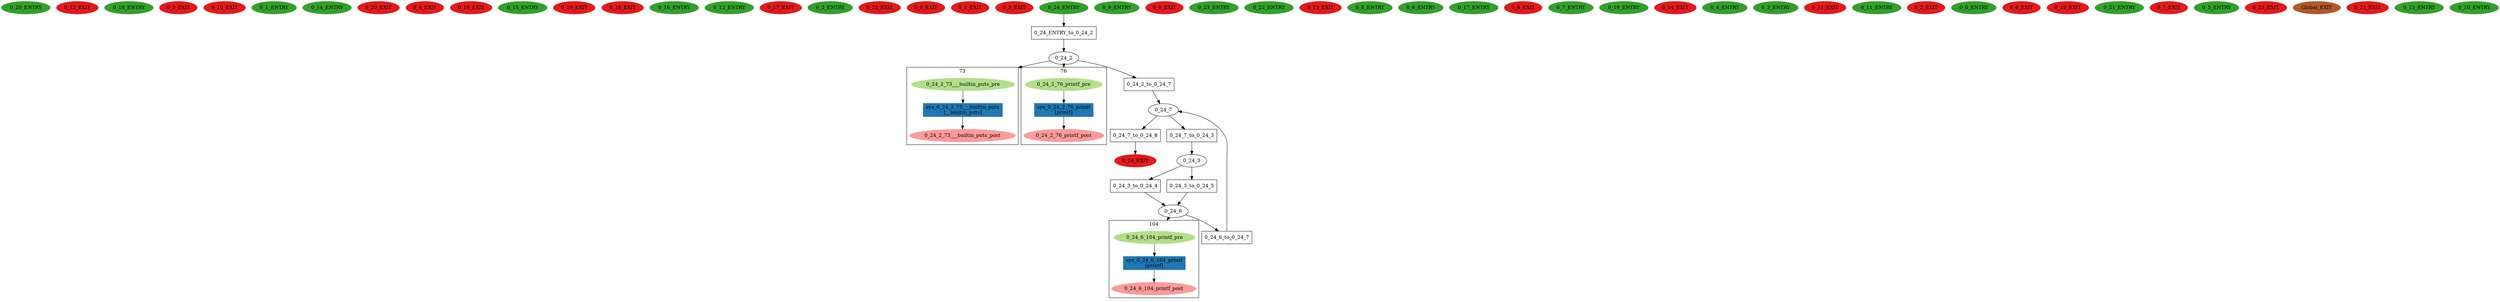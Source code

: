 digraph model { 
compound=true; 
node  [style="filled", colorscheme="paired12"];  "0_20_ENTRY" [shape=ellipse, color=4, style=filled];
  "0_12_EXIT" [shape=ellipse, color=6, style=filled];
  "0_18_ENTRY" [shape=ellipse, color=4, style=filled];
  "0_5_EXIT" [shape=ellipse, color=6, style=filled];
  "0_16_EXIT" [shape=ellipse, color=6, style=filled];
  "0_1_ENTRY" [shape=ellipse, color=4, style=filled];
  "0_14_ENTRY" [shape=ellipse, color=4, style=filled];
  "0_20_EXIT" [shape=ellipse, color=6, style=filled];
  "0_4_EXIT" [shape=ellipse, color=6, style=filled];
  "0_10_EXIT" [shape=ellipse, color=6, style=filled];
  "0_15_ENTRY" [shape=ellipse, color=4, style=filled];
  "0_19_EXIT" [shape=ellipse, color=6, style=filled];
  "0_18_EXIT" [shape=ellipse, color=6, style=filled];
  "0_16_ENTRY" [shape=ellipse, color=4, style=filled];
  "0_12_ENTRY" [shape=ellipse, color=4, style=filled];
  "0_17_EXIT" [shape=ellipse, color=6, style=filled];
  "0_2_ENTRY" [shape=ellipse, color=4, style=filled];
  "0_22_EXIT" [shape=ellipse, color=6, style=filled];
  "0_0_EXIT" [shape=ellipse, color=6, style=filled];
  "0_1_EXIT" [shape=ellipse, color=6, style=filled];
  "0_3_EXIT" [shape=ellipse, color=6, style=filled];
  "0_24_EXIT" [shape=ellipse, color=6, style=filled];
  "0_24_7" [shape=ellipse, style=""];
  "0_9_ENTRY" [shape=ellipse, color=4, style=filled];
  "0_24_6" [shape=ellipse, style=""];
subgraph "cluster_0_24_6_104" { 
label="104"  "0_24_6_104_printf_pre" [shape=ellipse, style=""];
  "0_24_6_104_printf_post" [shape=ellipse, style=""];
  "sys_0_24_6_104_printf" [shape=box, style=""];
  "sys_0_24_6_104_printf" [color=2, style=filled];
  "sys_0_24_6_104_printf" [label="sys_0_24_6_104_printf\n[printf]"];
  "sys_0_24_6_104_printf" -> "0_24_6_104_printf_post" [label="", arrowhead="normal"];
  "0_24_6_104_printf_pre" -> "sys_0_24_6_104_printf" [label="", arrowhead="normal"];
}
  "0_24_6" -> "0_24_6_104_printf_pre" [lhead="cluster_0_24_6_104"];
  "0_24_6_104_printf_pre" [color=3, style=filled];
  "0_24_6_104_printf_post" [color=5, style=filled];
  "0_9_EXIT" [shape=ellipse, color=6, style=filled];
  "0_24_3" [shape=ellipse, style=""];
  "0_23_ENTRY" [shape=ellipse, color=4, style=filled];
  "0_22_ENTRY" [shape=ellipse, color=4, style=filled];
  "0_24_2" [shape=ellipse, style=""];
subgraph "cluster_0_24_2_73" { 
label="73"  "0_24_2_73___builtin_puts_pre" [shape=ellipse, style=""];
  "0_24_2_73___builtin_puts_post" [shape=ellipse, style=""];
  "sys_0_24_2_73___builtin_puts" [shape=box, style=""];
  "sys_0_24_2_73___builtin_puts" [color=2, style=filled];
  "sys_0_24_2_73___builtin_puts" [label="sys_0_24_2_73___builtin_puts\n[__builtin_puts]"];
  "0_24_2_73___builtin_puts_pre" -> "sys_0_24_2_73___builtin_puts" [label="", arrowhead="normal"];
  "sys_0_24_2_73___builtin_puts" -> "0_24_2_73___builtin_puts_post" [label="", arrowhead="normal"];
}
  "0_24_2" -> "0_24_2_73___builtin_puts_pre" [lhead="cluster_0_24_2_73"];
  "0_24_2_73___builtin_puts_pre" [color=3, style=filled];
  "0_24_2_73___builtin_puts_post" [color=5, style=filled];
subgraph "cluster_0_24_2_76" { 
label="76"  "0_24_2_76_printf_pre" [shape=ellipse, style=""];
  "0_24_2_76_printf_post" [shape=ellipse, style=""];
  "sys_0_24_2_76_printf" [shape=box, style=""];
  "sys_0_24_2_76_printf" [color=2, style=filled];
  "sys_0_24_2_76_printf" [label="sys_0_24_2_76_printf\n[printf]"];
  "sys_0_24_2_76_printf" -> "0_24_2_76_printf_post" [label="", arrowhead="normal"];
  "0_24_2_76_printf_pre" -> "sys_0_24_2_76_printf" [label="", arrowhead="normal"];
}
  "0_24_2" -> "0_24_2_76_printf_pre" [lhead="cluster_0_24_2_76"];
  "0_24_2_76_printf_pre" [color=3, style=filled];
  "0_24_2_76_printf_post" [color=5, style=filled];
  "0_13_EXIT" [shape=ellipse, color=6, style=filled];
  "0_8_ENTRY" [shape=ellipse, color=4, style=filled];
  "0_6_ENTRY" [shape=ellipse, color=4, style=filled];
  "0_17_ENTRY" [shape=ellipse, color=4, style=filled];
  "0_8_EXIT" [shape=ellipse, color=6, style=filled];
  "0_7_ENTRY" [shape=ellipse, color=4, style=filled];
  "0_19_ENTRY" [shape=ellipse, color=4, style=filled];
  "0_14_EXIT" [shape=ellipse, color=6, style=filled];
  "0_4_ENTRY" [shape=ellipse, color=4, style=filled];
  "0_24_ENTRY" [shape=ellipse, color=4, style=filled];
  "0_3_ENTRY" [shape=ellipse, color=4, style=filled];
  "0_11_EXIT" [shape=ellipse, color=6, style=filled];
  "0_11_ENTRY" [shape=ellipse, color=4, style=filled];
  "0_2_EXIT" [shape=ellipse, color=6, style=filled];
  "0_0_ENTRY" [shape=ellipse, color=4, style=filled];
  "0_6_EXIT" [shape=ellipse, color=6, style=filled];
  "0_15_EXIT" [shape=ellipse, color=6, style=filled];
  "0_21_ENTRY" [shape=ellipse, color=4, style=filled];
  "0_7_EXIT" [shape=ellipse, color=6, style=filled];
  "0_5_ENTRY" [shape=ellipse, color=4, style=filled];
  "0_23_EXIT" [shape=ellipse, color=6, style=filled];
  "Global_EXIT" [shape=ellipse, color=12, style=filled];
  "0_21_EXIT" [shape=ellipse, color=6, style=filled];
  "0_13_ENTRY" [shape=ellipse, color=4, style=filled];
  "0_10_ENTRY" [shape=ellipse, color=4, style=filled];
  "0_24_6_to_0_24_7" [shape=box, style=""];
  "0_24_6_to_0_24_7" [label="0_24_6_to_0_24_7\n"];
  "0_24_3_to_0_24_4" [shape=box, style=""];
  "0_24_3_to_0_24_4" [label="0_24_3_to_0_24_4\n"];
  "0_24_ENTRY_to_0_24_2" [shape=box, style=""];
  "0_24_ENTRY_to_0_24_2" [label="0_24_ENTRY_to_0_24_2\n"];
  "0_24_3_to_0_24_5" [shape=box, style=""];
  "0_24_3_to_0_24_5" [label="0_24_3_to_0_24_5\n"];
  "0_24_7_to_0_24_8" [shape=box, style=""];
  "0_24_7_to_0_24_8" [label="0_24_7_to_0_24_8\n"];
  "0_24_2_to_0_24_7" [shape=box, style=""];
  "0_24_2_to_0_24_7" [label="0_24_2_to_0_24_7\n"];
  "0_24_7_to_0_24_3" [shape=box, style=""];
  "0_24_7_to_0_24_3" [label="0_24_7_to_0_24_3\n"];
  "0_24_2" -> "0_24_2_to_0_24_7" [label="", arrowhead="normal"];
  "0_24_6_to_0_24_7" -> "0_24_7" [label="", arrowhead="normal"];
  "0_24_ENTRY" -> "0_24_ENTRY_to_0_24_2" [label="", arrowhead="normal"];
  "0_24_3_to_0_24_5" -> "0_24_6" [label="", arrowhead="normal"];
  "0_24_6" -> "0_24_6_to_0_24_7" [label="", arrowhead="normal"];
  "0_24_7" -> "0_24_7_to_0_24_8" [label="", arrowhead="normal"];
  "0_24_3" -> "0_24_3_to_0_24_5" [label="", arrowhead="normal"];
  "0_24_3" -> "0_24_3_to_0_24_4" [label="", arrowhead="normal"];
  "0_24_7_to_0_24_8" -> "0_24_EXIT" [label="", arrowhead="normal"];
  "0_24_3_to_0_24_4" -> "0_24_6" [label="", arrowhead="normal"];
  "0_24_ENTRY_to_0_24_2" -> "0_24_2" [label="", arrowhead="normal"];
  "0_24_7_to_0_24_3" -> "0_24_3" [label="", arrowhead="normal"];
  "0_24_2_to_0_24_7" -> "0_24_7" [label="", arrowhead="normal"];
  "0_24_7" -> "0_24_7_to_0_24_3" [label="", arrowhead="normal"];
}
